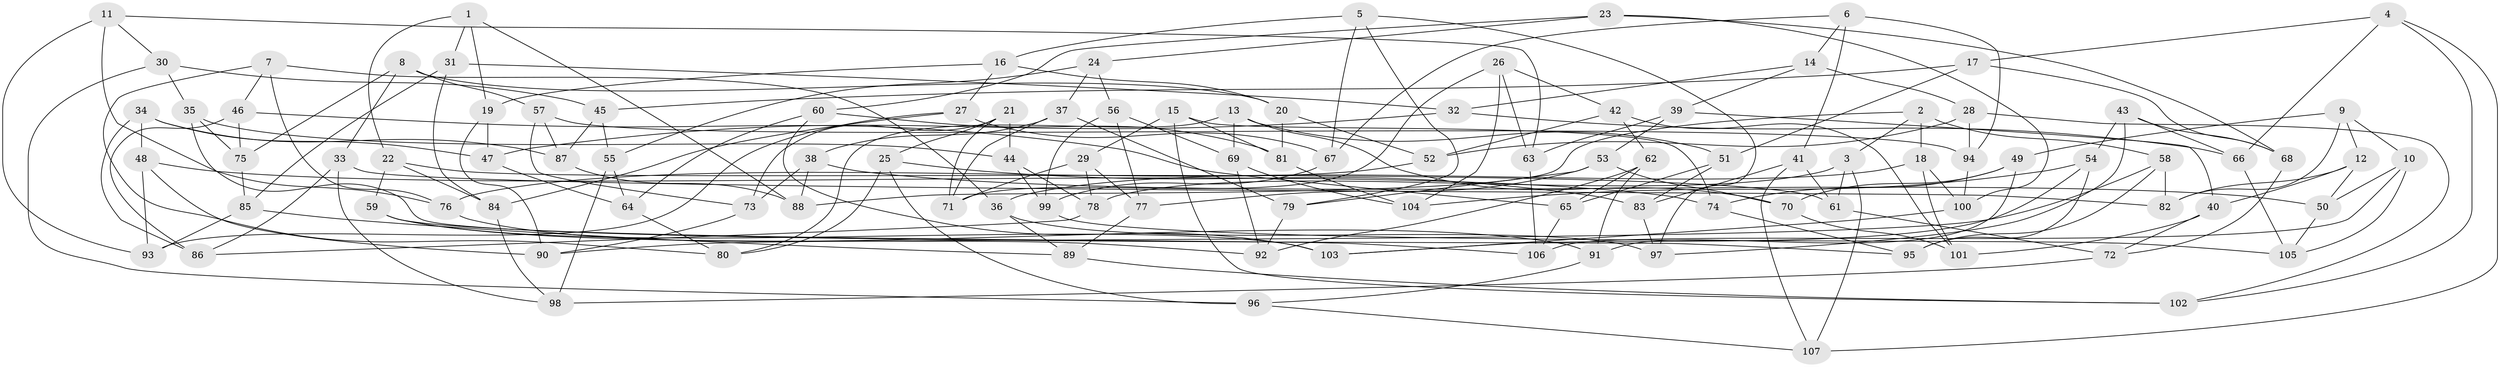 // Generated by graph-tools (version 1.1) at 2025/11/02/27/25 16:11:49]
// undirected, 107 vertices, 214 edges
graph export_dot {
graph [start="1"]
  node [color=gray90,style=filled];
  1;
  2;
  3;
  4;
  5;
  6;
  7;
  8;
  9;
  10;
  11;
  12;
  13;
  14;
  15;
  16;
  17;
  18;
  19;
  20;
  21;
  22;
  23;
  24;
  25;
  26;
  27;
  28;
  29;
  30;
  31;
  32;
  33;
  34;
  35;
  36;
  37;
  38;
  39;
  40;
  41;
  42;
  43;
  44;
  45;
  46;
  47;
  48;
  49;
  50;
  51;
  52;
  53;
  54;
  55;
  56;
  57;
  58;
  59;
  60;
  61;
  62;
  63;
  64;
  65;
  66;
  67;
  68;
  69;
  70;
  71;
  72;
  73;
  74;
  75;
  76;
  77;
  78;
  79;
  80;
  81;
  82;
  83;
  84;
  85;
  86;
  87;
  88;
  89;
  90;
  91;
  92;
  93;
  94;
  95;
  96;
  97;
  98;
  99;
  100;
  101;
  102;
  103;
  104;
  105;
  106;
  107;
  1 -- 19;
  1 -- 22;
  1 -- 88;
  1 -- 31;
  2 -- 18;
  2 -- 58;
  2 -- 3;
  2 -- 88;
  3 -- 107;
  3 -- 78;
  3 -- 61;
  4 -- 107;
  4 -- 102;
  4 -- 66;
  4 -- 17;
  5 -- 97;
  5 -- 79;
  5 -- 16;
  5 -- 67;
  6 -- 41;
  6 -- 94;
  6 -- 14;
  6 -- 67;
  7 -- 76;
  7 -- 80;
  7 -- 46;
  7 -- 36;
  8 -- 75;
  8 -- 57;
  8 -- 33;
  8 -- 20;
  9 -- 12;
  9 -- 49;
  9 -- 10;
  9 -- 82;
  10 -- 106;
  10 -- 105;
  10 -- 50;
  11 -- 30;
  11 -- 76;
  11 -- 63;
  11 -- 93;
  12 -- 50;
  12 -- 82;
  12 -- 40;
  13 -- 80;
  13 -- 69;
  13 -- 70;
  13 -- 51;
  14 -- 39;
  14 -- 32;
  14 -- 28;
  15 -- 81;
  15 -- 102;
  15 -- 29;
  15 -- 74;
  16 -- 19;
  16 -- 27;
  16 -- 20;
  17 -- 51;
  17 -- 45;
  17 -- 68;
  18 -- 36;
  18 -- 100;
  18 -- 101;
  19 -- 47;
  19 -- 90;
  20 -- 81;
  20 -- 52;
  21 -- 73;
  21 -- 25;
  21 -- 71;
  21 -- 44;
  22 -- 84;
  22 -- 61;
  22 -- 59;
  23 -- 60;
  23 -- 68;
  23 -- 100;
  23 -- 24;
  24 -- 55;
  24 -- 56;
  24 -- 37;
  25 -- 80;
  25 -- 96;
  25 -- 83;
  26 -- 63;
  26 -- 42;
  26 -- 71;
  26 -- 104;
  27 -- 67;
  27 -- 93;
  27 -- 84;
  28 -- 102;
  28 -- 52;
  28 -- 94;
  29 -- 78;
  29 -- 71;
  29 -- 77;
  30 -- 45;
  30 -- 96;
  30 -- 35;
  31 -- 32;
  31 -- 85;
  31 -- 84;
  32 -- 47;
  32 -- 66;
  33 -- 82;
  33 -- 86;
  33 -- 98;
  34 -- 48;
  34 -- 47;
  34 -- 87;
  34 -- 86;
  35 -- 44;
  35 -- 95;
  35 -- 75;
  36 -- 89;
  36 -- 97;
  37 -- 38;
  37 -- 79;
  37 -- 71;
  38 -- 88;
  38 -- 73;
  38 -- 50;
  39 -- 63;
  39 -- 40;
  39 -- 53;
  40 -- 72;
  40 -- 101;
  41 -- 107;
  41 -- 61;
  41 -- 83;
  42 -- 101;
  42 -- 52;
  42 -- 62;
  43 -- 66;
  43 -- 97;
  43 -- 54;
  43 -- 68;
  44 -- 78;
  44 -- 99;
  45 -- 87;
  45 -- 55;
  46 -- 75;
  46 -- 65;
  46 -- 86;
  47 -- 64;
  48 -- 90;
  48 -- 74;
  48 -- 93;
  49 -- 91;
  49 -- 70;
  49 -- 74;
  50 -- 105;
  51 -- 65;
  51 -- 83;
  52 -- 76;
  53 -- 70;
  53 -- 79;
  53 -- 77;
  54 -- 104;
  54 -- 95;
  54 -- 103;
  55 -- 98;
  55 -- 64;
  56 -- 99;
  56 -- 69;
  56 -- 77;
  57 -- 87;
  57 -- 73;
  57 -- 94;
  58 -- 82;
  58 -- 95;
  58 -- 90;
  59 -- 103;
  59 -- 106;
  59 -- 92;
  60 -- 103;
  60 -- 81;
  60 -- 64;
  61 -- 72;
  62 -- 65;
  62 -- 91;
  62 -- 92;
  63 -- 106;
  64 -- 80;
  65 -- 106;
  66 -- 105;
  67 -- 99;
  68 -- 72;
  69 -- 104;
  69 -- 92;
  70 -- 101;
  72 -- 98;
  73 -- 90;
  74 -- 95;
  75 -- 85;
  76 -- 91;
  77 -- 89;
  78 -- 86;
  79 -- 92;
  81 -- 104;
  83 -- 97;
  84 -- 98;
  85 -- 89;
  85 -- 93;
  87 -- 88;
  89 -- 102;
  91 -- 96;
  94 -- 100;
  96 -- 107;
  99 -- 105;
  100 -- 103;
}

